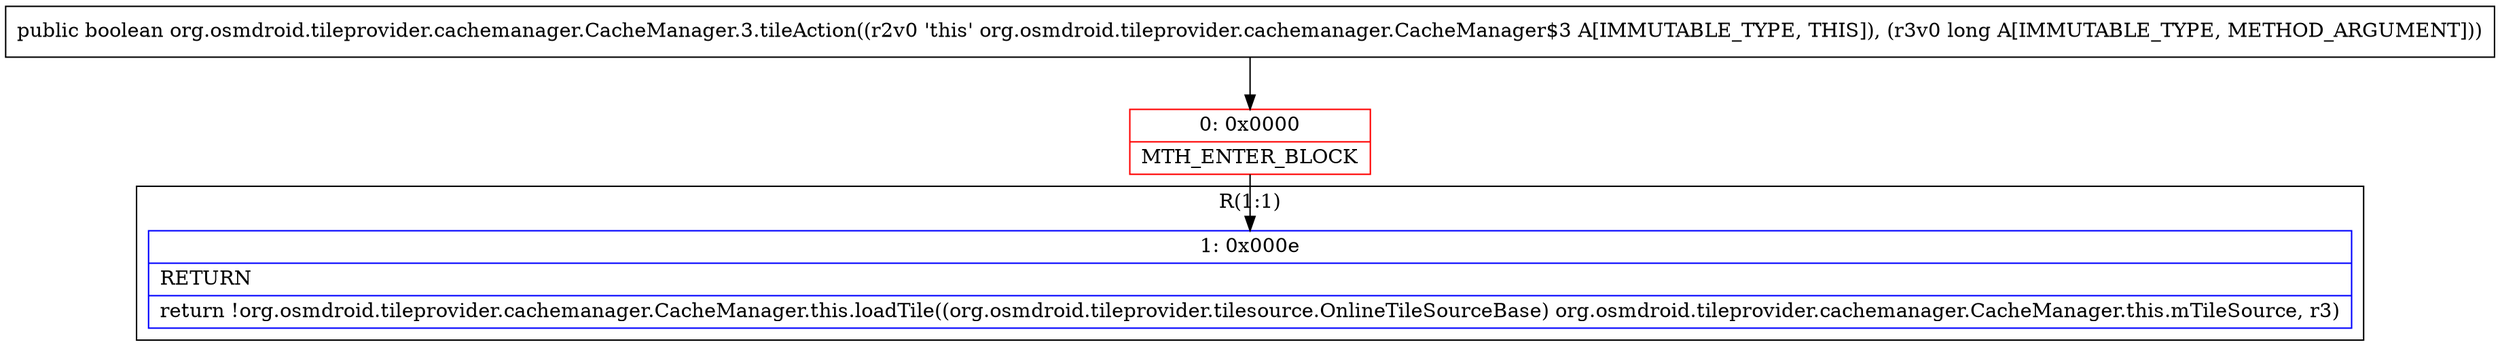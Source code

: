 digraph "CFG fororg.osmdroid.tileprovider.cachemanager.CacheManager.3.tileAction(J)Z" {
subgraph cluster_Region_471695502 {
label = "R(1:1)";
node [shape=record,color=blue];
Node_1 [shape=record,label="{1\:\ 0x000e|RETURN\l|return !org.osmdroid.tileprovider.cachemanager.CacheManager.this.loadTile((org.osmdroid.tileprovider.tilesource.OnlineTileSourceBase) org.osmdroid.tileprovider.cachemanager.CacheManager.this.mTileSource, r3)\l}"];
}
Node_0 [shape=record,color=red,label="{0\:\ 0x0000|MTH_ENTER_BLOCK\l}"];
MethodNode[shape=record,label="{public boolean org.osmdroid.tileprovider.cachemanager.CacheManager.3.tileAction((r2v0 'this' org.osmdroid.tileprovider.cachemanager.CacheManager$3 A[IMMUTABLE_TYPE, THIS]), (r3v0 long A[IMMUTABLE_TYPE, METHOD_ARGUMENT])) }"];
MethodNode -> Node_0;
Node_0 -> Node_1;
}

